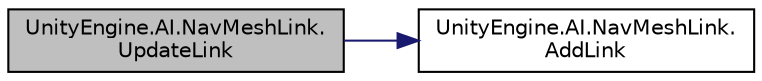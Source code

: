 digraph "UnityEngine.AI.NavMeshLink.UpdateLink"
{
 // LATEX_PDF_SIZE
  edge [fontname="Helvetica",fontsize="10",labelfontname="Helvetica",labelfontsize="10"];
  node [fontname="Helvetica",fontsize="10",shape=record];
  rankdir="LR";
  Node20 [label="UnityEngine.AI.NavMeshLink.\lUpdateLink",height=0.2,width=0.4,color="black", fillcolor="grey75", style="filled", fontcolor="black",tooltip=" "];
  Node20 -> Node21 [color="midnightblue",fontsize="10",style="solid",fontname="Helvetica"];
  Node21 [label="UnityEngine.AI.NavMeshLink.\lAddLink",height=0.2,width=0.4,color="black", fillcolor="white", style="filled",URL="$class_unity_engine_1_1_a_i_1_1_nav_mesh_link.html#a145db50b6efe2129f9590aebb810ec7e",tooltip=" "];
}
